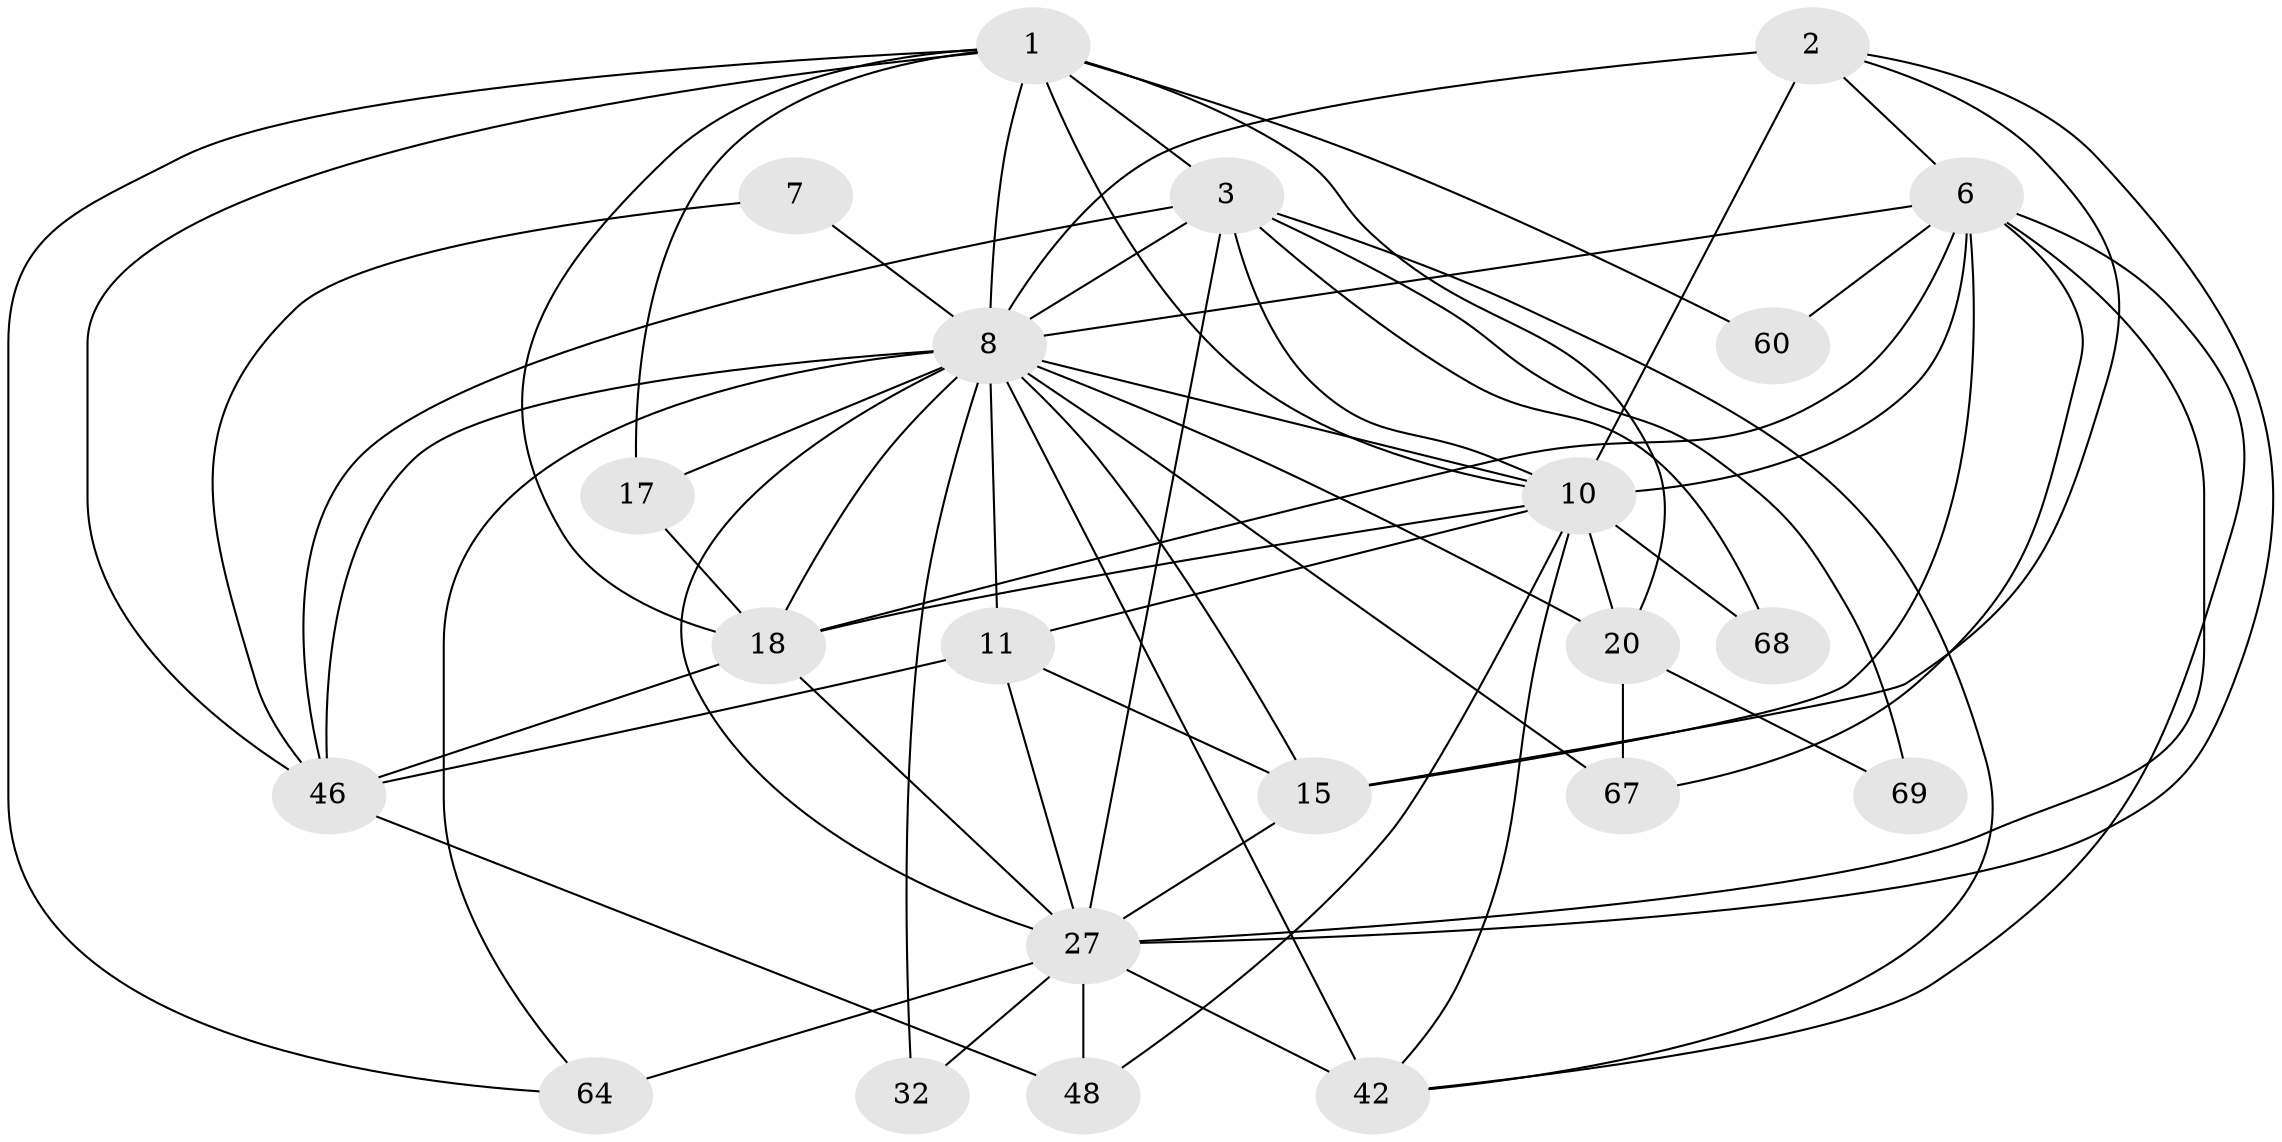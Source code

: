 // original degree distribution, {5: 0.20270270270270271, 3: 0.25675675675675674, 4: 0.24324324324324326, 2: 0.14864864864864866, 6: 0.0945945945945946, 7: 0.05405405405405406}
// Generated by graph-tools (version 1.1) at 2025/18/03/04/25 18:18:35]
// undirected, 22 vertices, 63 edges
graph export_dot {
graph [start="1"]
  node [color=gray90,style=filled];
  1 [super="+49+5"];
  2 [super="+36+4+31"];
  3 [super="+29"];
  6 [super="+44+14"];
  7;
  8 [super="+51+9+52+33"];
  10 [super="+24+57+12+50"];
  11 [super="+19+13+40"];
  15 [super="+62"];
  17;
  18 [super="+21"];
  20 [super="+23"];
  27 [super="+54+43"];
  32;
  42 [super="+63"];
  46 [super="+61+47"];
  48;
  60;
  64;
  67;
  68;
  69;
  1 -- 3 [weight=2];
  1 -- 8 [weight=2];
  1 -- 46;
  1 -- 10 [weight=2];
  1 -- 64;
  1 -- 17 [weight=2];
  1 -- 18;
  1 -- 20 [weight=2];
  1 -- 60;
  2 -- 6 [weight=2];
  2 -- 8 [weight=3];
  2 -- 27;
  2 -- 10;
  2 -- 15;
  3 -- 10 [weight=3];
  3 -- 68;
  3 -- 69;
  3 -- 42;
  3 -- 27 [weight=2];
  3 -- 8;
  3 -- 46 [weight=2];
  6 -- 67;
  6 -- 27;
  6 -- 8 [weight=3];
  6 -- 10 [weight=6];
  6 -- 42;
  6 -- 15;
  6 -- 18;
  6 -- 60;
  7 -- 8;
  7 -- 46;
  8 -- 42 [weight=2];
  8 -- 18;
  8 -- 27;
  8 -- 64;
  8 -- 46 [weight=2];
  8 -- 15;
  8 -- 17;
  8 -- 20;
  8 -- 32;
  8 -- 67;
  8 -- 10;
  8 -- 11;
  10 -- 42;
  10 -- 68;
  10 -- 48;
  10 -- 18;
  10 -- 20;
  10 -- 11;
  11 -- 15;
  11 -- 27;
  11 -- 46 [weight=2];
  15 -- 27;
  17 -- 18;
  18 -- 27;
  18 -- 46;
  20 -- 67;
  20 -- 69;
  27 -- 42;
  27 -- 32;
  27 -- 64 [weight=2];
  27 -- 48;
  46 -- 48;
}
